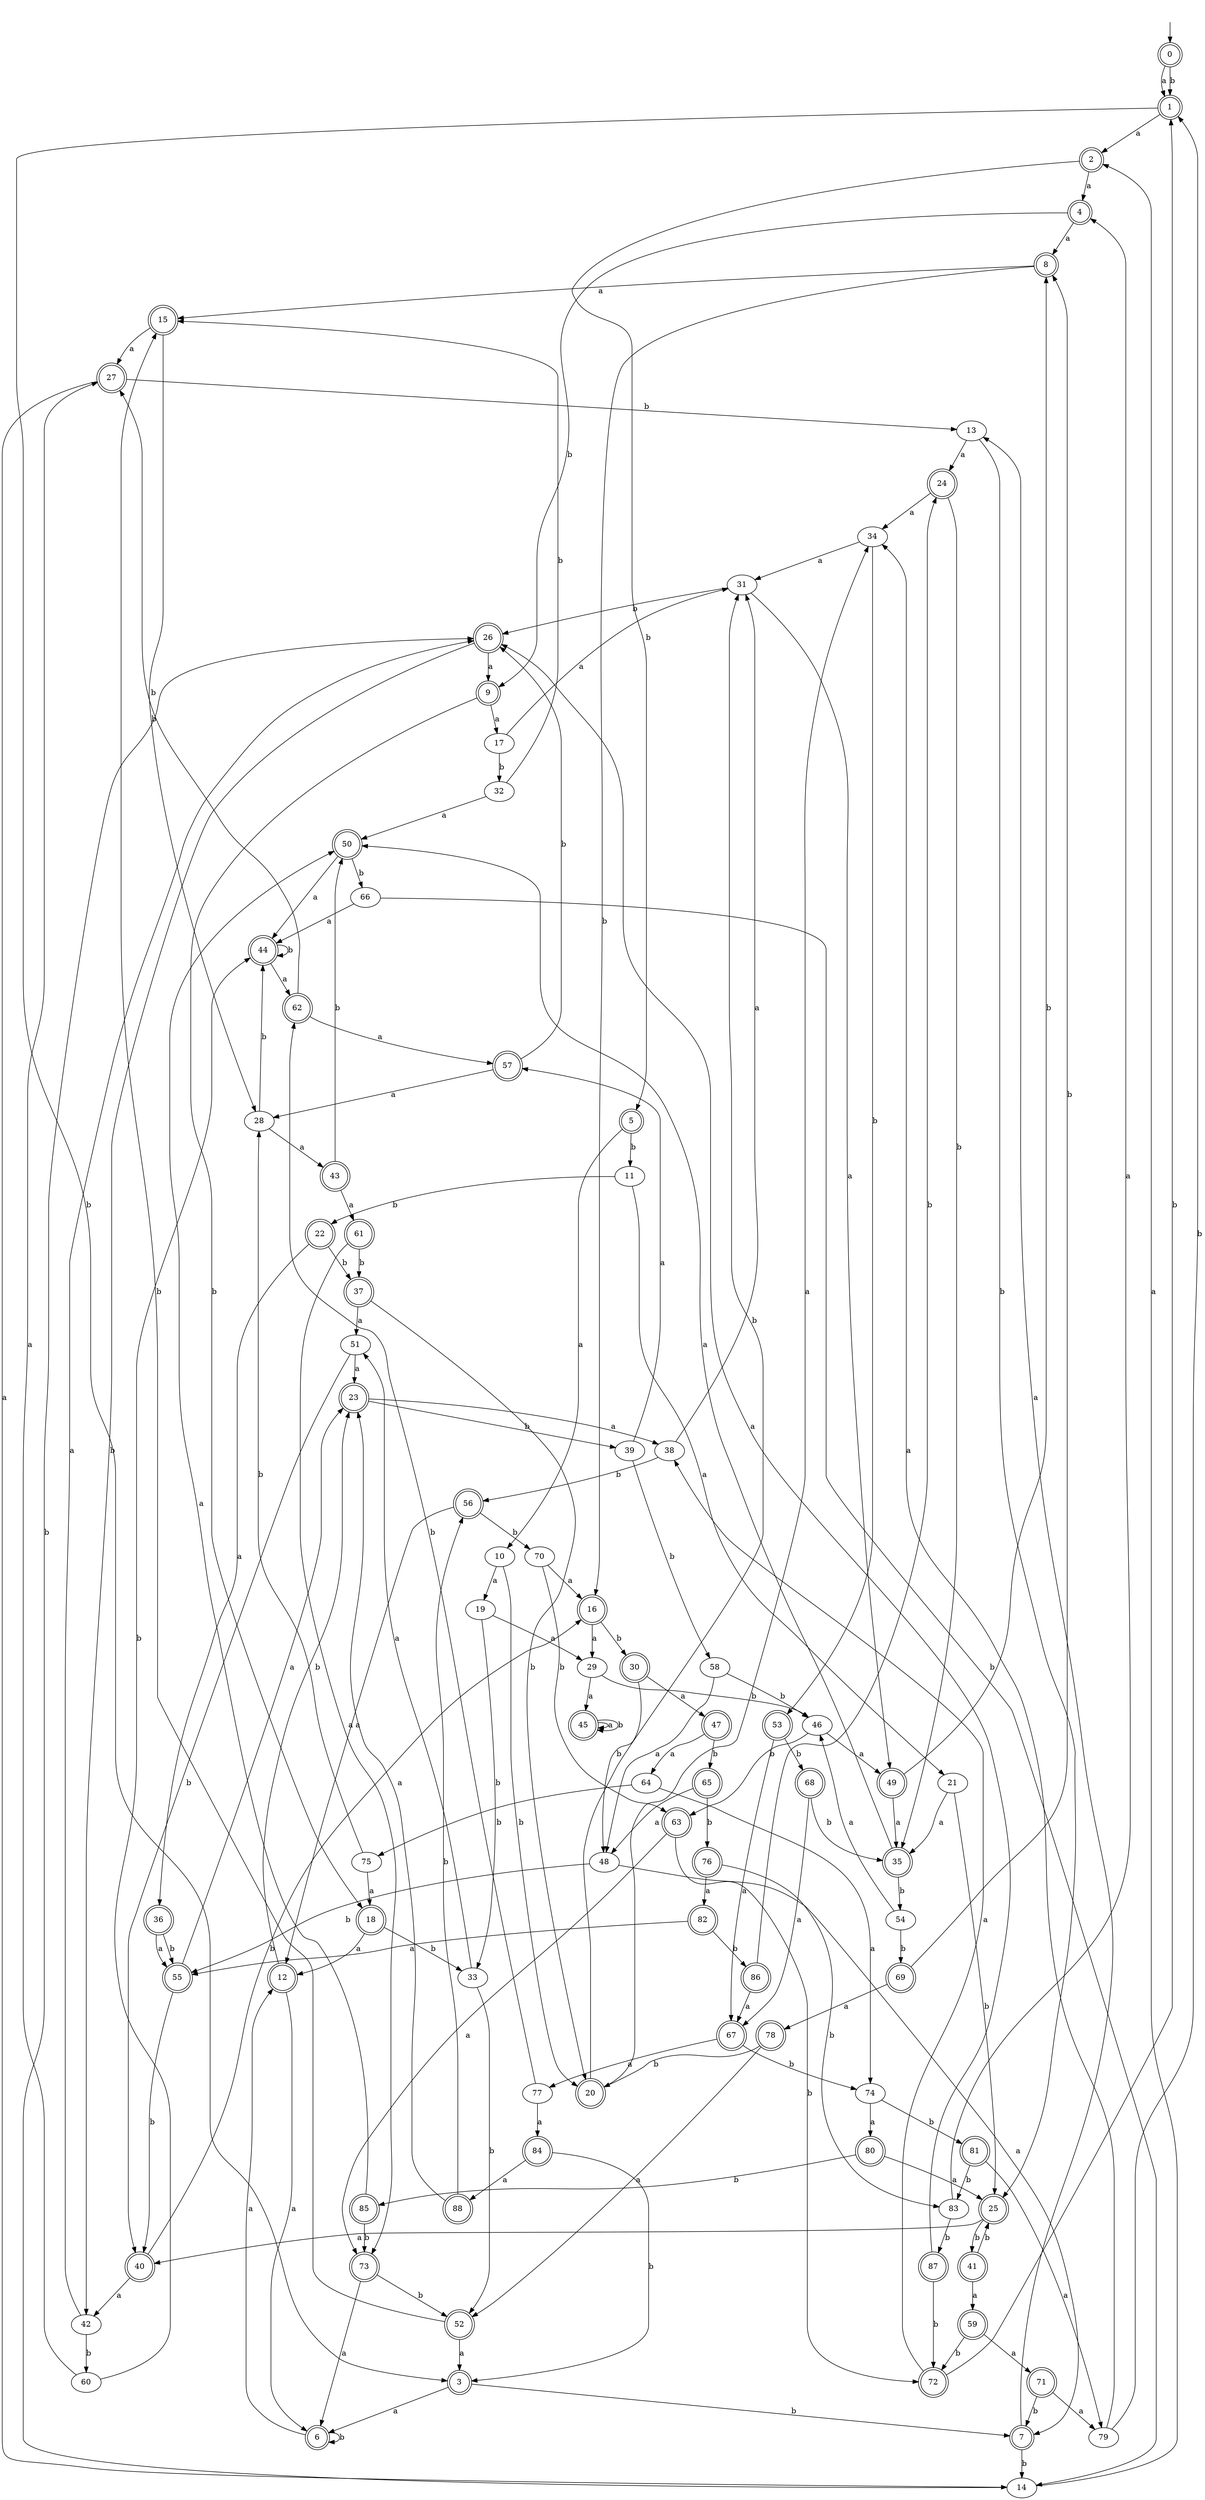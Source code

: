 digraph RandomDFA {
  __start0 [label="", shape=none];
  __start0 -> 0 [label=""];
  0 [shape=circle] [shape=doublecircle]
  0 -> 1 [label="a"]
  0 -> 1 [label="b"]
  1 [shape=doublecircle]
  1 -> 2 [label="a"]
  1 -> 3 [label="b"]
  2 [shape=doublecircle]
  2 -> 4 [label="a"]
  2 -> 5 [label="b"]
  3 [shape=doublecircle]
  3 -> 6 [label="a"]
  3 -> 7 [label="b"]
  4 [shape=doublecircle]
  4 -> 8 [label="a"]
  4 -> 9 [label="b"]
  5 [shape=doublecircle]
  5 -> 10 [label="a"]
  5 -> 11 [label="b"]
  6 [shape=doublecircle]
  6 -> 12 [label="a"]
  6 -> 6 [label="b"]
  7 [shape=doublecircle]
  7 -> 13 [label="a"]
  7 -> 14 [label="b"]
  8 [shape=doublecircle]
  8 -> 15 [label="a"]
  8 -> 16 [label="b"]
  9 [shape=doublecircle]
  9 -> 17 [label="a"]
  9 -> 18 [label="b"]
  10
  10 -> 19 [label="a"]
  10 -> 20 [label="b"]
  11
  11 -> 21 [label="a"]
  11 -> 22 [label="b"]
  12 [shape=doublecircle]
  12 -> 6 [label="a"]
  12 -> 23 [label="b"]
  13
  13 -> 24 [label="a"]
  13 -> 25 [label="b"]
  14
  14 -> 2 [label="a"]
  14 -> 26 [label="b"]
  15 [shape=doublecircle]
  15 -> 27 [label="a"]
  15 -> 28 [label="b"]
  16 [shape=doublecircle]
  16 -> 29 [label="a"]
  16 -> 30 [label="b"]
  17
  17 -> 31 [label="a"]
  17 -> 32 [label="b"]
  18 [shape=doublecircle]
  18 -> 12 [label="a"]
  18 -> 33 [label="b"]
  19
  19 -> 29 [label="a"]
  19 -> 33 [label="b"]
  20 [shape=doublecircle]
  20 -> 34 [label="a"]
  20 -> 31 [label="b"]
  21
  21 -> 35 [label="a"]
  21 -> 25 [label="b"]
  22 [shape=doublecircle]
  22 -> 36 [label="a"]
  22 -> 37 [label="b"]
  23 [shape=doublecircle]
  23 -> 38 [label="a"]
  23 -> 39 [label="b"]
  24 [shape=doublecircle]
  24 -> 34 [label="a"]
  24 -> 35 [label="b"]
  25 [shape=doublecircle]
  25 -> 40 [label="a"]
  25 -> 41 [label="b"]
  26 [shape=doublecircle]
  26 -> 9 [label="a"]
  26 -> 42 [label="b"]
  27 [shape=doublecircle]
  27 -> 14 [label="a"]
  27 -> 13 [label="b"]
  28
  28 -> 43 [label="a"]
  28 -> 44 [label="b"]
  29
  29 -> 45 [label="a"]
  29 -> 46 [label="b"]
  30 [shape=doublecircle]
  30 -> 47 [label="a"]
  30 -> 48 [label="b"]
  31
  31 -> 49 [label="a"]
  31 -> 26 [label="b"]
  32
  32 -> 50 [label="a"]
  32 -> 15 [label="b"]
  33
  33 -> 51 [label="a"]
  33 -> 52 [label="b"]
  34
  34 -> 31 [label="a"]
  34 -> 53 [label="b"]
  35 [shape=doublecircle]
  35 -> 50 [label="a"]
  35 -> 54 [label="b"]
  36 [shape=doublecircle]
  36 -> 55 [label="a"]
  36 -> 55 [label="b"]
  37 [shape=doublecircle]
  37 -> 51 [label="a"]
  37 -> 20 [label="b"]
  38
  38 -> 31 [label="a"]
  38 -> 56 [label="b"]
  39
  39 -> 57 [label="a"]
  39 -> 58 [label="b"]
  40 [shape=doublecircle]
  40 -> 42 [label="a"]
  40 -> 16 [label="b"]
  41 [shape=doublecircle]
  41 -> 59 [label="a"]
  41 -> 25 [label="b"]
  42
  42 -> 26 [label="a"]
  42 -> 60 [label="b"]
  43 [shape=doublecircle]
  43 -> 61 [label="a"]
  43 -> 50 [label="b"]
  44 [shape=doublecircle]
  44 -> 62 [label="a"]
  44 -> 44 [label="b"]
  45 [shape=doublecircle]
  45 -> 45 [label="a"]
  45 -> 45 [label="b"]
  46
  46 -> 49 [label="a"]
  46 -> 63 [label="b"]
  47 [shape=doublecircle]
  47 -> 64 [label="a"]
  47 -> 65 [label="b"]
  48
  48 -> 7 [label="a"]
  48 -> 55 [label="b"]
  49 [shape=doublecircle]
  49 -> 35 [label="a"]
  49 -> 8 [label="b"]
  50 [shape=doublecircle]
  50 -> 44 [label="a"]
  50 -> 66 [label="b"]
  51
  51 -> 23 [label="a"]
  51 -> 40 [label="b"]
  52 [shape=doublecircle]
  52 -> 3 [label="a"]
  52 -> 15 [label="b"]
  53 [shape=doublecircle]
  53 -> 67 [label="a"]
  53 -> 68 [label="b"]
  54
  54 -> 46 [label="a"]
  54 -> 69 [label="b"]
  55 [shape=doublecircle]
  55 -> 23 [label="a"]
  55 -> 40 [label="b"]
  56 [shape=doublecircle]
  56 -> 12 [label="a"]
  56 -> 70 [label="b"]
  57 [shape=doublecircle]
  57 -> 28 [label="a"]
  57 -> 26 [label="b"]
  58
  58 -> 48 [label="a"]
  58 -> 46 [label="b"]
  59 [shape=doublecircle]
  59 -> 71 [label="a"]
  59 -> 72 [label="b"]
  60
  60 -> 27 [label="a"]
  60 -> 44 [label="b"]
  61 [shape=doublecircle]
  61 -> 73 [label="a"]
  61 -> 37 [label="b"]
  62 [shape=doublecircle]
  62 -> 57 [label="a"]
  62 -> 27 [label="b"]
  63 [shape=doublecircle]
  63 -> 73 [label="a"]
  63 -> 72 [label="b"]
  64
  64 -> 74 [label="a"]
  64 -> 75 [label="b"]
  65 [shape=doublecircle]
  65 -> 48 [label="a"]
  65 -> 76 [label="b"]
  66
  66 -> 44 [label="a"]
  66 -> 14 [label="b"]
  67 [shape=doublecircle]
  67 -> 77 [label="a"]
  67 -> 74 [label="b"]
  68 [shape=doublecircle]
  68 -> 67 [label="a"]
  68 -> 35 [label="b"]
  69 [shape=doublecircle]
  69 -> 78 [label="a"]
  69 -> 8 [label="b"]
  70
  70 -> 16 [label="a"]
  70 -> 63 [label="b"]
  71 [shape=doublecircle]
  71 -> 79 [label="a"]
  71 -> 7 [label="b"]
  72 [shape=doublecircle]
  72 -> 38 [label="a"]
  72 -> 1 [label="b"]
  73 [shape=doublecircle]
  73 -> 6 [label="a"]
  73 -> 52 [label="b"]
  74
  74 -> 80 [label="a"]
  74 -> 81 [label="b"]
  75
  75 -> 18 [label="a"]
  75 -> 28 [label="b"]
  76 [shape=doublecircle]
  76 -> 82 [label="a"]
  76 -> 83 [label="b"]
  77
  77 -> 84 [label="a"]
  77 -> 62 [label="b"]
  78 [shape=doublecircle]
  78 -> 52 [label="a"]
  78 -> 20 [label="b"]
  79
  79 -> 34 [label="a"]
  79 -> 1 [label="b"]
  80 [shape=doublecircle]
  80 -> 25 [label="a"]
  80 -> 85 [label="b"]
  81 [shape=doublecircle]
  81 -> 79 [label="a"]
  81 -> 83 [label="b"]
  82 [shape=doublecircle]
  82 -> 55 [label="a"]
  82 -> 86 [label="b"]
  83
  83 -> 4 [label="a"]
  83 -> 87 [label="b"]
  84 [shape=doublecircle]
  84 -> 88 [label="a"]
  84 -> 3 [label="b"]
  85 [shape=doublecircle]
  85 -> 50 [label="a"]
  85 -> 73 [label="b"]
  86 [shape=doublecircle]
  86 -> 67 [label="a"]
  86 -> 24 [label="b"]
  87 [shape=doublecircle]
  87 -> 26 [label="a"]
  87 -> 72 [label="b"]
  88 [shape=doublecircle]
  88 -> 23 [label="a"]
  88 -> 56 [label="b"]
}
